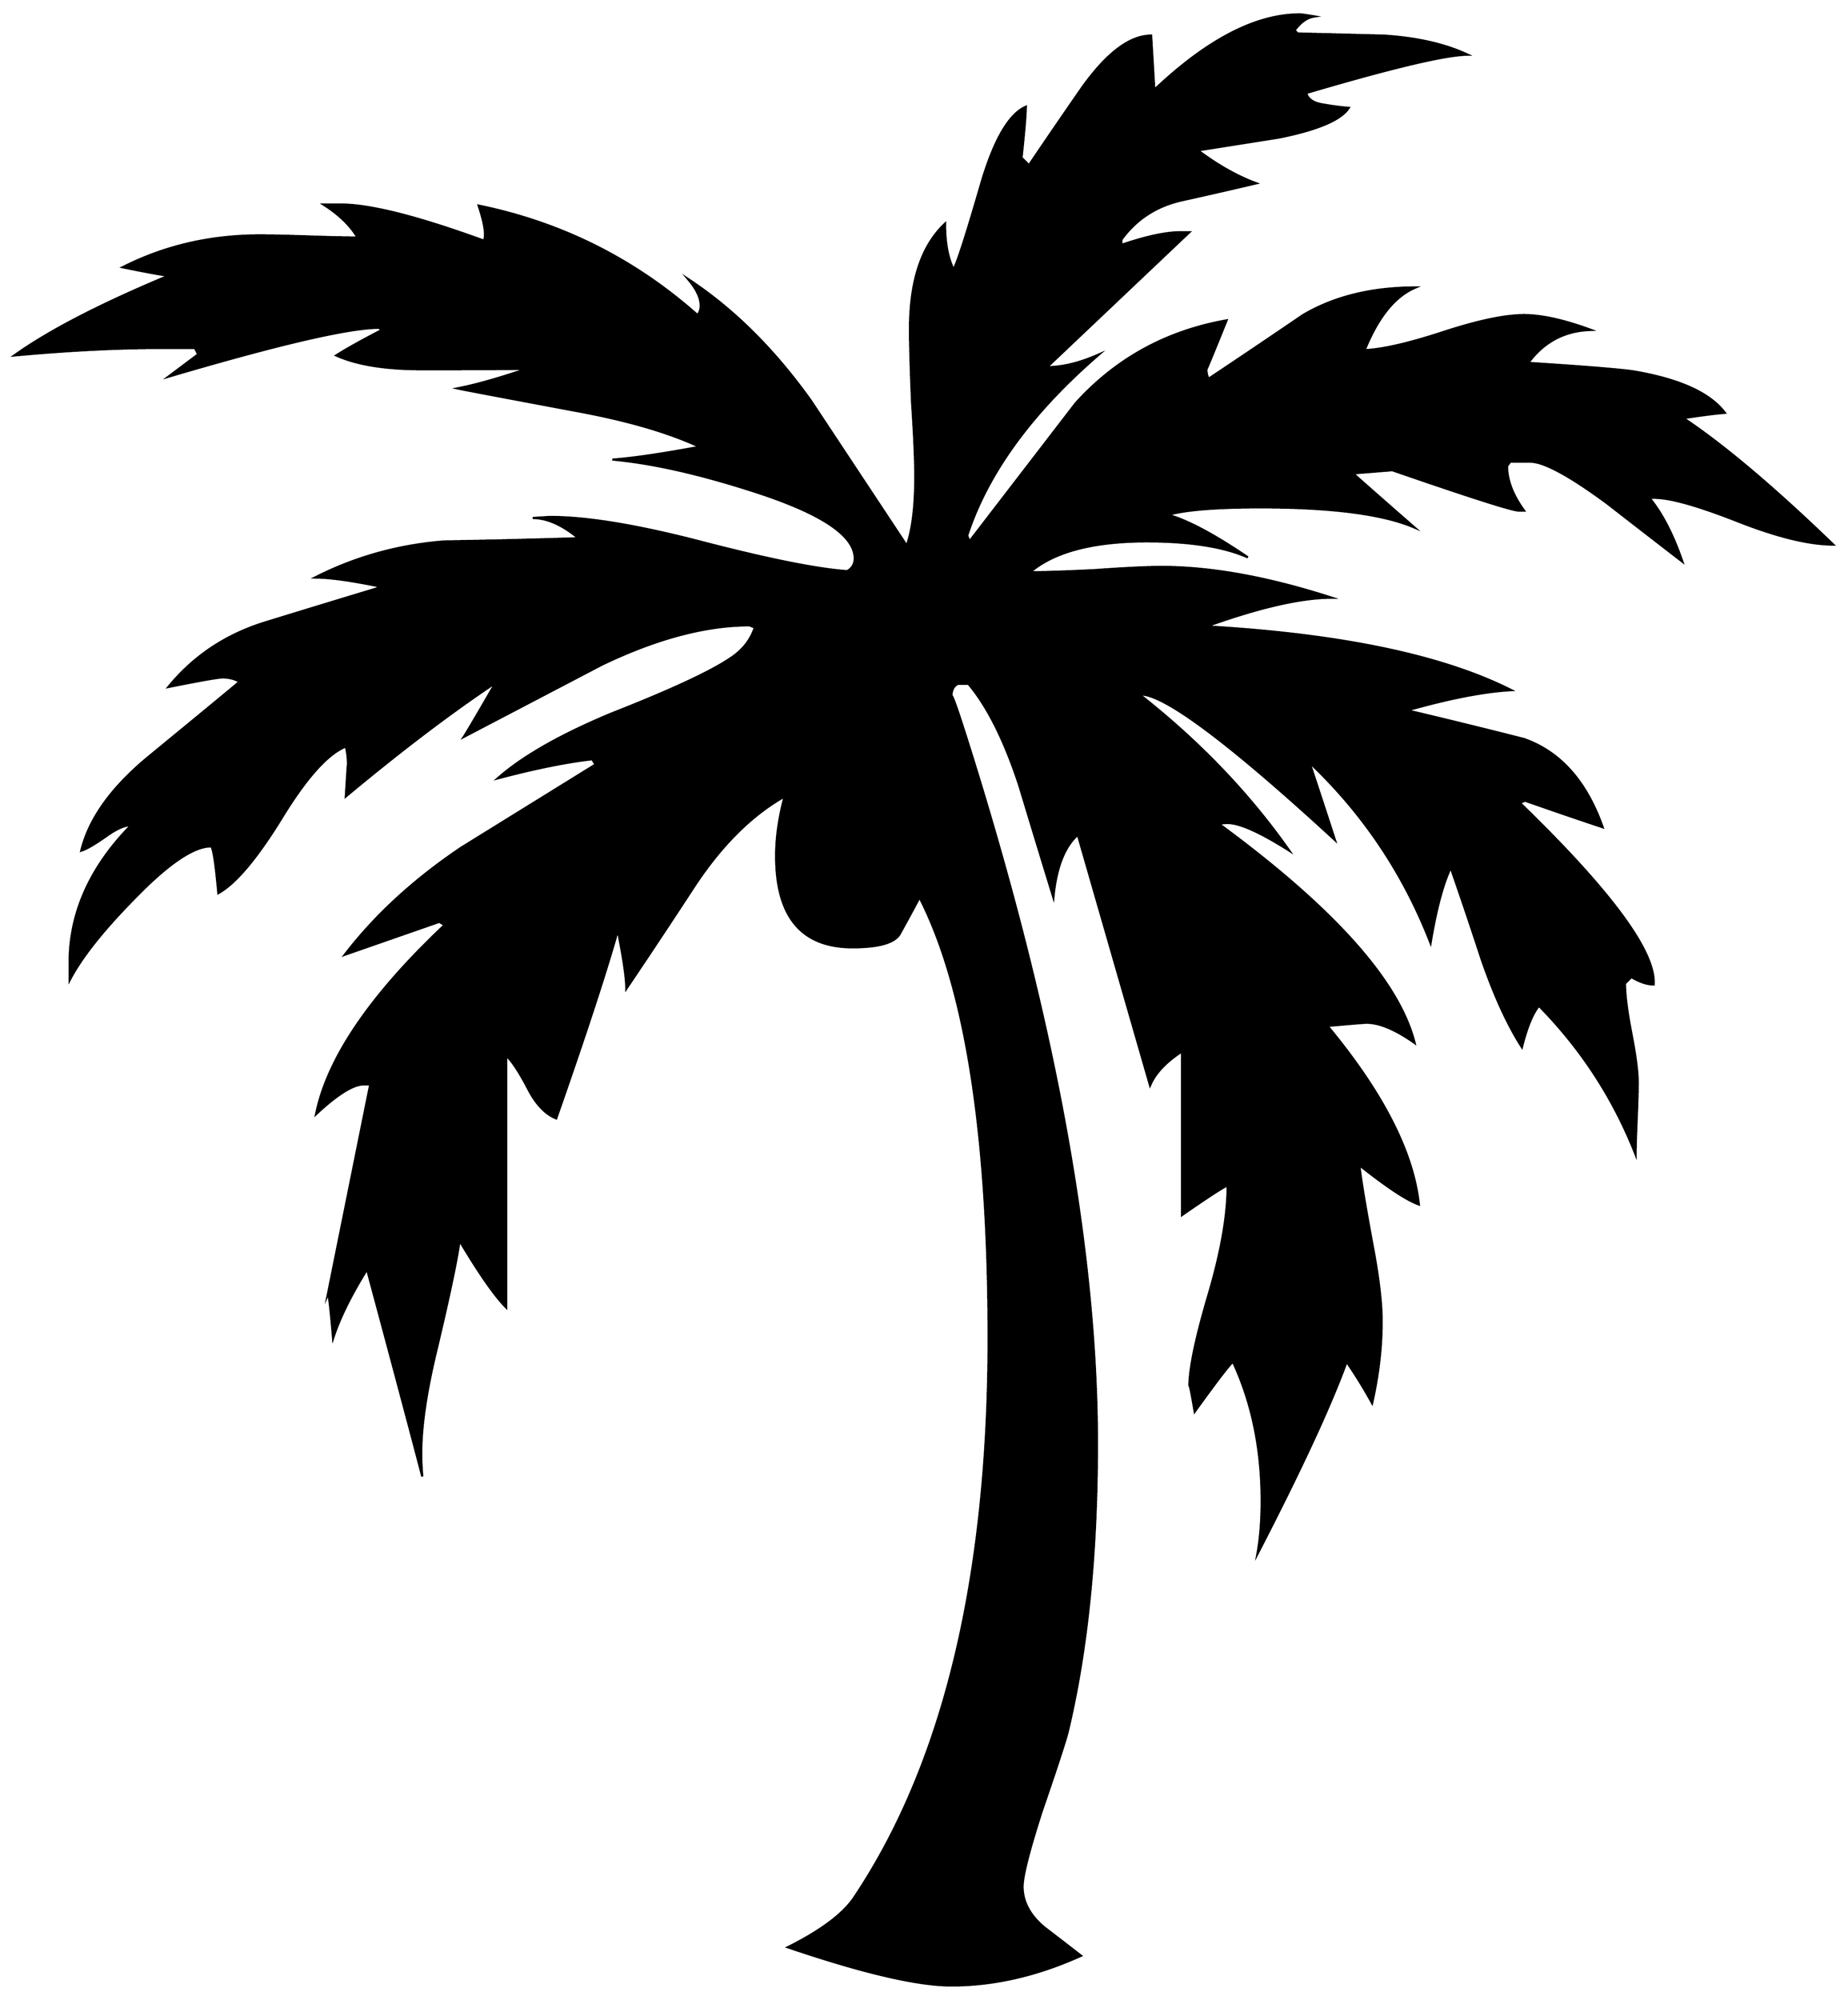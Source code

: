 


\begin{tikzpicture}[y=0.80pt, x=0.80pt, yscale=-1.0, xscale=1.0, inner sep=0pt, outer sep=0pt]
\begin{scope}[shift={(100.0,1711.0)},nonzero rule]
  \path[draw=.,fill=.,line width=1.600pt] (1794.0,-1016.0) ..
    controls (1771.333,-1016.0) and (1741.333,-1023.333) ..
    (1704.0,-1038.0) .. controls (1666.667,-1052.667) and
    (1640.667,-1060.0) .. (1626.0,-1060.0) -- (1621.0,-1060.0) ..
    controls (1633.0,-1045.333) and (1643.333,-1025.333) ..
    (1652.0,-1000.0) .. controls (1628.667,-1018.0) and
    (1605.0,-1036.333) .. (1581.0,-1055.0) .. controls
    (1545.667,-1081.0) and (1521.667,-1094.0) .. (1509.0,-1094.0) --
    (1490.0,-1094.0) -- (1487.0,-1090.0) .. controls
    (1487.0,-1076.667) and (1492.333,-1062.667) .. (1503.0,-1048.0) --
    (1498.0,-1048.0) .. controls (1492.0,-1048.0) and
    (1452.333,-1060.667) .. (1379.0,-1086.0) -- (1342.0,-1083.0) ..
    controls (1354.667,-1071.667) and (1374.0,-1054.667) ..
    (1400.0,-1032.0) .. controls (1370.667,-1044.667) and
    (1322.333,-1051.0) .. (1255.0,-1051.0) .. controls
    (1213.0,-1051.0) and (1184.0,-1048.667) .. (1168.0,-1044.0) ..
    controls (1186.667,-1038.667) and (1211.667,-1025.333) ..
    (1243.0,-1004.0) .. controls (1220.333,-1014.0) and
    (1188.667,-1019.0) .. (1148.0,-1019.0) .. controls
    (1097.333,-1019.0) and (1060.667,-1009.333) .. (1038.0,-990.0) ..
    controls (1051.333,-990.0) and (1071.667,-990.667) ..
    (1099.0,-992.0) .. controls (1127.0,-994.0) and
    (1148.0,-995.0) .. (1162.0,-995.0) .. controls
    (1208.667,-995.0) and (1262.0,-985.333) .. (1322.0,-966.0) ..
    controls (1293.333,-966.0) and (1254.0,-957.0) ..
    (1204.0,-939.0) .. controls (1330.667,-931.667) and
    (1426.333,-911.667) .. (1491.0,-879.0) .. controls
    (1465.667,-877.667) and (1433.0,-871.333) .. (1393.0,-860.0) ..
    controls (1429.667,-851.333) and (1466.333,-842.333) ..
    (1503.0,-833.0) .. controls (1537.0,-821.0) and
    (1561.667,-793.333) .. (1577.0,-750.0) .. controls
    (1553.0,-758.0) and (1528.667,-766.333) .. (1504.0,-775.0) --
    (1499.0,-773.0) .. controls (1585.0,-689.667) and
    (1627.0,-632.667) .. (1625.0,-602.0) .. controls
    (1619.0,-602.0) and (1612.0,-604.333) .. (1604.0,-609.0) --
    (1598.0,-603.0) .. controls (1598.0,-592.333) and
    (1600.0,-576.667) .. (1604.0,-556.0) .. controls
    (1608.0,-535.333) and (1610.0,-520.0) .. (1610.0,-510.0) ..
    controls (1610.0,-502.0) and (1609.667,-490.333) ..
    (1609.0,-475.0) .. controls (1608.333,-459.667) and
    (1608.0,-448.667) .. (1608.0,-442.0) .. controls
    (1587.333,-494.667) and (1557.0,-541.333) .. (1517.0,-582.0) ..
    controls (1511.0,-574.667) and (1505.667,-561.667) ..
    (1501.0,-543.0) .. controls (1487.667,-563.667) and
    (1475.0,-591.333) .. (1463.0,-626.0) .. controls
    (1453.667,-654.667) and (1444.0,-683.333) .. (1434.0,-712.0) ..
    controls (1426.667,-696.667) and (1420.333,-673.0) ..
    (1415.0,-641.0) .. controls (1389.667,-706.333) and
    (1351.667,-763.0) .. (1301.0,-811.0) .. controls
    (1306.333,-795.0) and (1314.333,-770.667) .. (1325.0,-738.0) ..
    controls (1224.333,-830.667) and (1163.0,-876.333) ..
    (1141.0,-875.0) .. controls (1197.0,-831.0) and
    (1244.0,-782.0) .. (1282.0,-728.0) .. controls
    (1254.667,-745.333) and (1235.333,-754.0) .. (1224.0,-754.0) ..
    controls (1220.667,-754.0) and (1218.0,-753.667) ..
    (1216.0,-753.0) .. controls (1324.0,-673.667) and
    (1385.333,-605.0) .. (1400.0,-547.0) .. controls
    (1382.0,-559.667) and (1367.0,-566.0) .. (1355.0,-566.0) ..
    controls (1352.333,-566.0) and (1340.0,-565.0) ..
    (1318.0,-563.0) .. controls (1370.0,-500.333) and
    (1398.667,-444.333) .. (1404.0,-395.0) .. controls
    (1392.667,-399.0) and (1374.0,-411.333) .. (1348.0,-432.0) ..
    controls (1349.333,-419.333) and (1353.333,-395.0) ..
    (1360.0,-359.0) .. controls (1366.0,-327.667) and
    (1369.0,-303.0) .. (1369.0,-285.0) .. controls
    (1369.0,-260.333) and (1366.0,-234.667) .. (1360.0,-208.0) ..
    controls (1352.667,-221.333) and (1344.667,-234.333) ..
    (1336.0,-247.0) .. controls (1320.667,-205.0) and
    (1292.667,-144.667) .. (1252.0,-66.0) .. controls (1254.667,-80.667)
    and (1256.0,-97.333) .. (1256.0,-116.0) .. controls
    (1256.0,-164.667) and (1247.0,-208.333) .. (1229.0,-247.0) ..
    controls (1225.667,-244.333) and (1213.667,-228.667) ..
    (1193.0,-200.0) .. controls (1189.667,-219.333) and
    (1188.0,-227.333) .. (1188.0,-224.0) .. controls
    (1188.0,-240.667) and (1194.0,-269.333) .. (1206.0,-310.0) ..
    controls (1218.0,-350.667) and (1224.0,-385.0) ..
    (1224.0,-413.0) .. controls (1219.333,-411.0) and
    (1205.0,-401.667) .. (1181.0,-385.0) -- (1181.0,-539.0) ..
    controls (1165.667,-529.0) and (1155.667,-518.333) ..
    (1151.0,-507.0) -- (1083.0,-743.0) .. controls
    (1070.333,-731.667) and (1062.667,-712.0) .. (1060.0,-684.0) ..
    controls (1049.333,-718.667) and (1038.667,-753.667) ..
    (1028.0,-789.0) .. controls (1014.0,-831.667) and
    (998.0,-863.667) .. (980.0,-885.0) -- (970.0,-885.0) ..
    controls (966.0,-883.0) and (964.0,-879.0) .. (964.0,-873.0)
    .. controls (964.0,-877.667) and (971.333,-856.333) ..
    (986.0,-809.0) .. controls (1062.667,-561.0) and
    (1101.0,-348.0) .. (1101.0,-170.0) .. controls
    (1101.0,-66.667) and (1092.0,23.0) .. (1074.0,99.0) ..
    controls (1072.667,105.667) and (1064.333,131.333) .. (1049.0,176.0)
    .. controls (1037.0,213.333) and (1031.0,237.0) ..
    (1031.0,247.0) .. controls (1031.0,261.0) and (1037.667,273.667)
    .. (1051.0,285.0) .. controls (1062.333,293.667) and
    (1074.0,302.667) .. (1086.0,312.0) .. controls (1044.667,330.667)
    and (1004.0,340.0) .. (964.0,340.0) .. controls
    (932.0,340.0) and (880.667,328.0) .. (810.0,304.0) .. controls
    (840.667,288.667) and (861.333,273.333) .. (872.0,258.0) .. controls
    (956.667,132.0) and (999.0,-43.667) .. (999.0,-269.0) ..
    controls (999.0,-461.0) and (977.333,-599.333) .. (934.0,-684.0)
    .. controls (928.0,-672.667) and (921.667,-661.0) ..
    (915.0,-649.0) .. controls (909.667,-641.0) and (895.0,-637.0)
    .. (871.0,-637.0) .. controls (823.0,-637.0) and
    (799.0,-665.667) .. (799.0,-723.0) .. controls (799.0,-740.333)
    and (801.667,-759.0) .. (807.0,-779.0) .. controls
    (776.333,-761.667) and (748.333,-734.0) .. (723.0,-696.0) ..
    controls (701.667,-663.333) and (680.0,-630.667) .. (658.0,-598.0)
    .. controls (658.0,-608.0) and (655.333,-626.333) ..
    (650.0,-653.0) .. controls (638.667,-613.0) and (619.333,-554.0)
    .. (592.0,-476.0) .. controls (582.0,-480.0) and
    (573.333,-489.0) .. (566.0,-503.0) .. controls (557.333,-519.667)
    and (550.333,-530.333) .. (545.0,-535.0) -- (545.0,-298.0) ..
    controls (534.333,-308.667) and (519.667,-329.667) .. (501.0,-361.0)
    .. controls (499.0,-345.0) and (492.0,-311.667) ..
    (480.0,-261.0) .. controls (470.0,-220.333) and (465.0,-187.0)
    .. (465.0,-161.0) .. controls (465.0,-153.667) and
    (465.333,-146.333) .. (466.0,-139.0) .. controls (454.667,-182.333)
    and (437.333,-247.333) .. (414.0,-334.0) .. controls
    (398.667,-309.333) and (388.0,-287.667) .. (382.0,-269.0) ..
    controls (379.333,-300.333) and (377.667,-314.0) .. (377.0,-310.0)
    -- (417.0,-508.0) -- (412.0,-508.0) .. controls
    (402.0,-508.667) and (386.667,-499.333) .. (366.0,-480.0) ..
    controls (376.667,-532.667) and (417.0,-592.0) .. (487.0,-658.0)
    -- (482.0,-661.0) -- (393.0,-630.0) .. controls
    (421.667,-667.333) and (458.333,-701.0) .. (503.0,-731.0) ..
    controls (545.0,-757.0) and (587.0,-783.0) .. (629.0,-809.0)
    -- (629.0,-809.0) -- (626.0,-814.0) .. controls
    (602.0,-811.333) and (572.333,-805.333) .. (537.0,-796.0) ..
    controls (560.333,-816.667) and (596.0,-837.0) .. (644.0,-857.0)
    .. controls (700.0,-879.0) and (737.333,-896.333) ..
    (756.0,-909.0) .. controls (767.333,-916.333) and (775.0,-926.0)
    .. (779.0,-938.0) -- (774.0,-940.0) .. controls
    (732.667,-940.0) and (686.333,-927.667) .. (635.0,-903.0) ..
    controls (591.667,-880.333) and (548.333,-857.667) .. (505.0,-835.0)
    .. controls (507.667,-839.0) and (517.667,-856.0) ..
    (535.0,-886.0) .. controls (493.0,-858.0) and (446.0,-822.333)
    .. (394.0,-779.0) .. controls (395.333,-801.0) and
    (396.0,-811.0) .. (396.0,-809.0) .. controls (396.0,-815.0)
    and (395.333,-820.667) .. (394.0,-826.0) .. controls
    (377.333,-819.333) and (357.667,-797.667) .. (335.0,-761.0) ..
    controls (311.0,-721.667) and (290.667,-697.333) .. (274.0,-688.0)
    .. controls (271.333,-717.333) and (269.0,-732.0) ..
    (267.0,-732.0) .. controls (250.333,-732.0) and (225.667,-715.0)
    .. (193.0,-681.0) .. controls (164.333,-651.667) and
    (144.667,-626.667) .. (134.0,-606.0) -- (134.0,-620.0) ..
    controls (133.333,-668.0) and (152.667,-712.0) .. (192.0,-752.0)
    .. controls (186.0,-752.0) and (178.333,-748.667) ..
    (169.0,-742.0) .. controls (157.667,-734.0) and (149.667,-729.333)
    .. (145.0,-728.0) .. controls (152.333,-758.0) and
    (173.333,-787.333) .. (208.0,-816.0) .. controls (264.0,-862.0)
    and (292.667,-885.667) .. (294.0,-887.0) .. controls
    (289.333,-889.667) and (284.0,-891.0) .. (278.0,-891.0) ..
    controls (274.0,-891.0) and (257.0,-888.0) .. (227.0,-882.0)
    .. controls (251.0,-911.333) and (281.667,-931.667) ..
    (319.0,-943.0) .. controls (353.667,-953.667) and (388.667,-964.333)
    .. (424.0,-975.0) -- (424.0,-977.0) .. controls
    (398.0,-982.333) and (378.333,-985.0) .. (365.0,-985.0) ..
    controls (403.0,-1004.333) and (443.667,-1015.667) ..
    (487.0,-1019.0) .. controls (529.0,-1019.667) and
    (571.0,-1020.667) .. (613.0,-1022.0) .. controls
    (597.667,-1034.667) and (583.333,-1041.0) .. (570.0,-1041.0) ..
    controls (579.333,-1041.667) and (585.0,-1042.0) ..
    (587.0,-1042.0) .. controls (621.0,-1042.0) and
    (667.667,-1034.333) .. (727.0,-1019.0) .. controls
    (791.0,-1002.333) and (837.333,-993.0) .. (866.0,-991.0) ..
    controls (870.667,-993.667) and (873.0,-997.667) ..
    (873.0,-1003.0) .. controls (873.0,-1025.0) and
    (840.333,-1046.333) .. (775.0,-1067.0) .. controls
    (725.0,-1083.0) and (681.667,-1092.667) .. (645.0,-1096.0) ..
    controls (663.667,-1097.333) and (691.0,-1101.333) ..
    (727.0,-1108.0) .. controls (698.333,-1121.333) and
    (661.0,-1132.333) .. (615.0,-1141.0) .. controls
    (540.333,-1155.0) and (501.667,-1162.333) .. (499.0,-1163.0) ..
    controls (516.333,-1166.333) and (538.667,-1172.667) ..
    (566.0,-1182.0) .. controls (578.0,-1181.333) and
    (544.333,-1181.0) .. (465.0,-1181.0) .. controls
    (431.0,-1181.0) and (404.333,-1185.333) .. (385.0,-1194.0) ..
    controls (394.333,-1200.0) and (408.667,-1208.0) ..
    (428.0,-1218.0) -- (425.0,-1220.0) .. controls
    (397.0,-1220.0) and (331.0,-1204.667) .. (227.0,-1174.0) --
    (255.0,-1195.0) -- (252.0,-1201.0) -- (220.0,-1201.0) ..
    controls (178.667,-1201.0) and (132.667,-1198.667) ..
    (82.0,-1194.0) .. controls (114.667,-1217.333) and
    (163.0,-1242.333) .. (227.0,-1269.0) .. controls
    (217.667,-1270.333) and (203.333,-1273.0) .. (184.0,-1277.0) ..
    controls (223.333,-1297.0) and (266.333,-1307.0) ..
    (313.0,-1307.0) .. controls (323.0,-1307.0) and
    (338.333,-1306.667) .. (359.0,-1306.0) .. controls
    (379.667,-1305.333) and (395.0,-1305.0) .. (405.0,-1305.0) ..
    controls (398.333,-1316.333) and (387.667,-1326.667) ..
    (373.0,-1336.0) -- (387.0,-1336.0) .. controls
    (414.333,-1336.667) and (460.0,-1325.333) .. (524.0,-1302.0) ..
    controls (524.667,-1303.333) and (525.0,-1305.333) ..
    (525.0,-1308.0) .. controls (525.0,-1314.0) and
    (523.0,-1323.0) .. (519.0,-1335.0) .. controls
    (597.0,-1319.0) and (665.667,-1284.667) .. (725.0,-1232.0) ..
    controls (727.0,-1234.0) and (728.0,-1237.0) ..
    (728.0,-1241.0) .. controls (728.0,-1248.333) and
    (724.0,-1256.667) .. (716.0,-1266.0) .. controls
    (758.667,-1238.0) and (797.333,-1199.667) .. (832.0,-1151.0) ..
    controls (862.0,-1105.667) and (892.0,-1060.333) ..
    (922.0,-1015.0) .. controls (927.333,-1030.333) and
    (930.0,-1052.0) .. (930.0,-1080.0) .. controls
    (930.0,-1095.333) and (929.0,-1118.333) .. (927.0,-1149.0) ..
    controls (925.667,-1180.333) and (925.0,-1203.667) ..
    (925.0,-1219.0) .. controls (925.0,-1264.333) and
    (936.0,-1297.333) .. (958.0,-1318.0) .. controls
    (958.0,-1300.0) and (960.667,-1285.667) .. (966.0,-1275.0) ..
    controls (969.333,-1280.333) and (978.333,-1308.333) ..
    (993.0,-1359.0) .. controls (1005.0,-1398.333) and
    (1018.667,-1421.333) .. (1034.0,-1428.0) .. controls
    (1034.0,-1420.667) and (1032.667,-1404.667) .. (1030.0,-1380.0) --
    (1037.0,-1373.0) .. controls (1053.667,-1397.667) and
    (1070.333,-1422.0) .. (1087.0,-1446.0) .. controls
    (1110.333,-1478.667) and (1132.0,-1495.0) .. (1152.0,-1495.0) --
    (1155.0,-1444.0) .. controls (1205.0,-1491.333) and
    (1250.667,-1515.0) .. (1292.0,-1515.0) .. controls
    (1293.333,-1515.0) and (1298.0,-1514.333) .. (1306.0,-1513.0) ..
    controls (1299.333,-1512.333) and (1293.0,-1508.0) ..
    (1287.0,-1500.0) -- (1290.0,-1497.0) .. controls
    (1317.333,-1496.333) and (1344.333,-1495.667) .. (1371.0,-1495.0) ..
    controls (1402.333,-1493.0) and (1428.667,-1487.0) ..
    (1450.0,-1477.0) .. controls (1430.0,-1477.0) and
    (1379.333,-1465.0) .. (1298.0,-1441.0) .. controls
    (1299.333,-1435.0) and (1305.0,-1431.333) .. (1315.0,-1430.0) ..
    controls (1322.333,-1428.667) and (1330.0,-1427.667) ..
    (1338.0,-1427.0) .. controls (1330.667,-1415.667) and
    (1308.667,-1406.333) .. (1272.0,-1399.0) .. controls
    (1246.667,-1395.0) and (1221.333,-1391.0) .. (1196.0,-1387.0) ..
    controls (1214.667,-1373.0) and (1233.0,-1362.667) ..
    (1251.0,-1356.0) .. controls (1228.333,-1350.667) and
    (1205.0,-1345.333) .. (1181.0,-1340.0) .. controls
    (1157.0,-1334.667) and (1138.0,-1322.333) .. (1124.0,-1303.0) --
    (1124.0,-1298.0) .. controls (1147.333,-1306.0) and
    (1166.0,-1310.0) .. (1180.0,-1310.0) -- (1188.0,-1310.0) --
    (1054.0,-1183.0) .. controls (1068.667,-1183.0) and
    (1085.0,-1187.0) .. (1103.0,-1195.0) .. controls
    (1039.667,-1140.333) and (998.333,-1083.667) .. (979.0,-1025.0) --
    (979.0,-1024.0) -- (981.0,-1019.0) .. controls
    (1014.333,-1062.333) and (1047.667,-1105.667) .. (1081.0,-1149.0) ..
    controls (1119.0,-1191.0) and (1166.333,-1217.0) ..
    (1223.0,-1227.0) .. controls (1210.333,-1195.667) and
    (1204.0,-1180.333) .. (1204.0,-1181.0) .. controls
    (1204.0,-1177.667) and (1204.667,-1174.667) .. (1206.0,-1172.0) ..
    controls (1236.0,-1192.0) and (1265.667,-1212.0) ..
    (1295.0,-1232.0) .. controls (1324.333,-1249.333) and
    (1359.667,-1258.0) .. (1401.0,-1258.0) .. controls
    (1381.667,-1250.0) and (1365.667,-1230.333) .. (1353.0,-1199.0) ..
    controls (1369.667,-1199.667) and (1394.333,-1205.333) ..
    (1427.0,-1216.0) .. controls (1459.667,-1226.667) and
    (1485.0,-1232.0) .. (1503.0,-1232.0) .. controls
    (1519.667,-1232.0) and (1540.667,-1227.333) .. (1566.0,-1218.0) ..
    controls (1541.333,-1217.333) and (1521.667,-1207.0) ..
    (1507.0,-1187.0) .. controls (1559.0,-1183.667) and
    (1592.0,-1181.0) .. (1606.0,-1179.0) .. controls
    (1649.333,-1171.667) and (1678.0,-1158.667) .. (1692.0,-1140.0) ..
    controls (1683.333,-1139.333) and (1670.333,-1137.667) ..
    (1653.0,-1135.0) .. controls (1691.0,-1109.667) and
    (1738.0,-1070.0) .. (1794.0,-1016.0) -- cycle;
\end{scope}

\end{tikzpicture}

